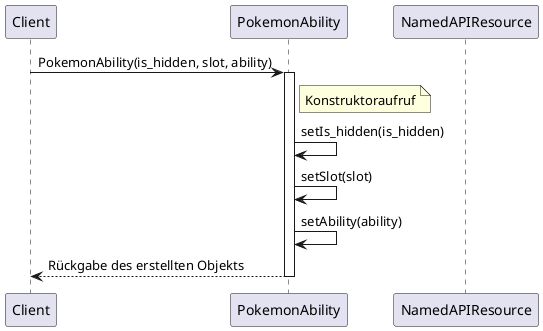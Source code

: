 @startuml Sequenzdiagramm PokemonAbility

participant Client
participant PokemonAbility
participant NamedAPIResource

Client -> PokemonAbility: PokemonAbility(is_hidden, slot, ability)
activate PokemonAbility
Note right of PokemonAbility: Konstruktoraufruf

PokemonAbility -> PokemonAbility: setIs_hidden(is_hidden)
PokemonAbility -> PokemonAbility: setSlot(slot)
PokemonAbility -> PokemonAbility: setAbility(ability)

PokemonAbility --> Client: Rückgabe des erstellten Objekts
deactivate PokemonAbility

@enduml